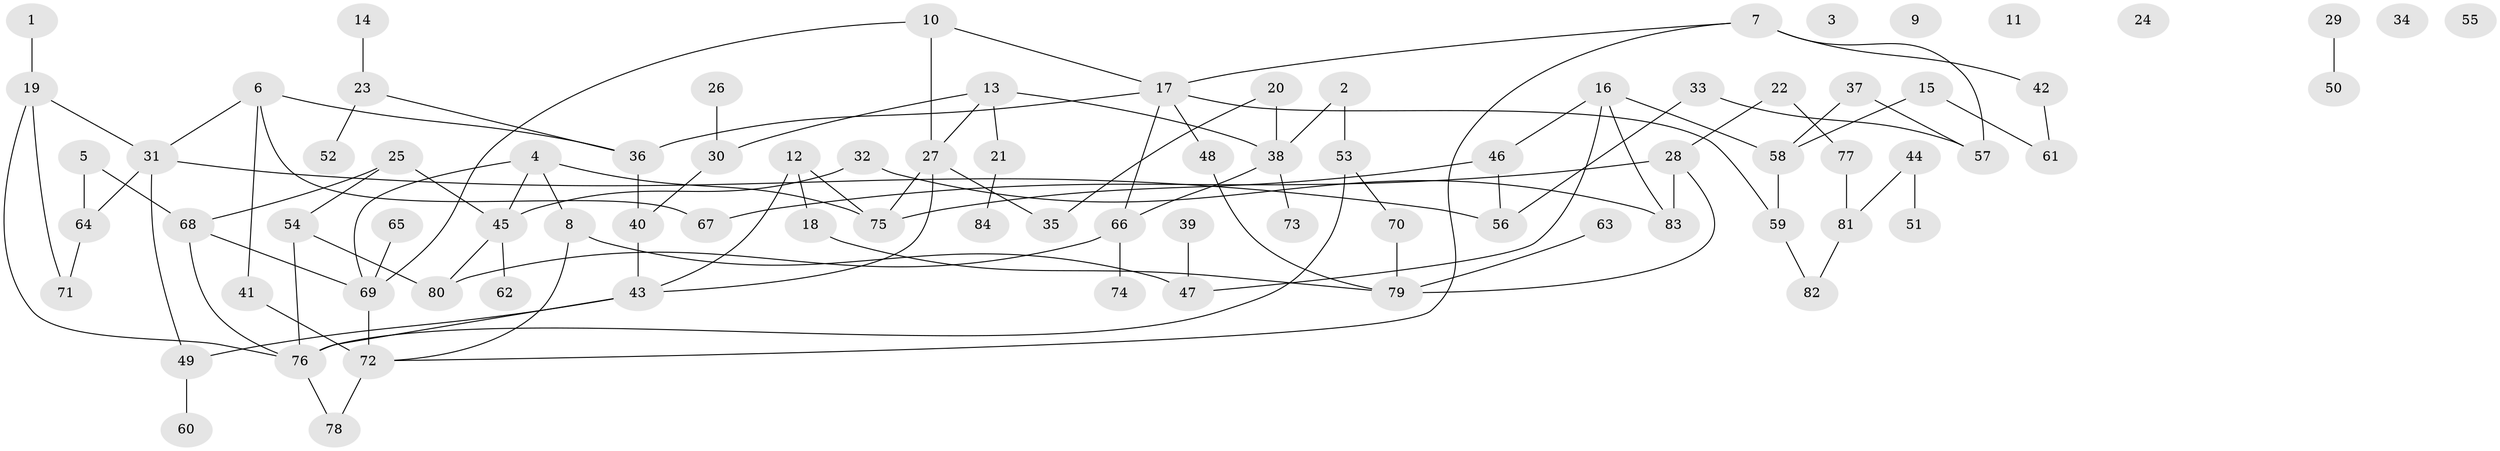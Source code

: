 // coarse degree distribution, {7: 0.057692307692307696, 4: 0.11538461538461539, 3: 0.19230769230769232, 12: 0.019230769230769232, 2: 0.34615384615384615, 5: 0.07692307692307693, 8: 0.019230769230769232, 1: 0.17307692307692307}
// Generated by graph-tools (version 1.1) at 2025/48/03/04/25 22:48:30]
// undirected, 84 vertices, 108 edges
graph export_dot {
  node [color=gray90,style=filled];
  1;
  2;
  3;
  4;
  5;
  6;
  7;
  8;
  9;
  10;
  11;
  12;
  13;
  14;
  15;
  16;
  17;
  18;
  19;
  20;
  21;
  22;
  23;
  24;
  25;
  26;
  27;
  28;
  29;
  30;
  31;
  32;
  33;
  34;
  35;
  36;
  37;
  38;
  39;
  40;
  41;
  42;
  43;
  44;
  45;
  46;
  47;
  48;
  49;
  50;
  51;
  52;
  53;
  54;
  55;
  56;
  57;
  58;
  59;
  60;
  61;
  62;
  63;
  64;
  65;
  66;
  67;
  68;
  69;
  70;
  71;
  72;
  73;
  74;
  75;
  76;
  77;
  78;
  79;
  80;
  81;
  82;
  83;
  84;
  1 -- 19;
  2 -- 38;
  2 -- 53;
  4 -- 8;
  4 -- 45;
  4 -- 69;
  4 -- 75;
  5 -- 64;
  5 -- 68;
  6 -- 31;
  6 -- 36;
  6 -- 41;
  6 -- 67;
  7 -- 17;
  7 -- 42;
  7 -- 57;
  7 -- 72;
  8 -- 47;
  8 -- 72;
  10 -- 17;
  10 -- 27;
  10 -- 69;
  12 -- 18;
  12 -- 43;
  12 -- 75;
  13 -- 21;
  13 -- 27;
  13 -- 30;
  13 -- 38;
  14 -- 23;
  15 -- 58;
  15 -- 61;
  16 -- 46;
  16 -- 47;
  16 -- 58;
  16 -- 83;
  17 -- 36;
  17 -- 48;
  17 -- 59;
  17 -- 66;
  18 -- 79;
  19 -- 31;
  19 -- 71;
  19 -- 76;
  20 -- 35;
  20 -- 38;
  21 -- 84;
  22 -- 28;
  22 -- 77;
  23 -- 36;
  23 -- 52;
  25 -- 45;
  25 -- 54;
  25 -- 68;
  26 -- 30;
  27 -- 35;
  27 -- 43;
  27 -- 75;
  28 -- 67;
  28 -- 79;
  28 -- 83;
  29 -- 50;
  30 -- 40;
  31 -- 49;
  31 -- 56;
  31 -- 64;
  32 -- 45;
  32 -- 83;
  33 -- 56;
  33 -- 57;
  36 -- 40;
  37 -- 57;
  37 -- 58;
  38 -- 66;
  38 -- 73;
  39 -- 47;
  40 -- 43;
  41 -- 72;
  42 -- 61;
  43 -- 49;
  43 -- 76;
  44 -- 51;
  44 -- 81;
  45 -- 62;
  45 -- 80;
  46 -- 56;
  46 -- 75;
  48 -- 79;
  49 -- 60;
  53 -- 70;
  53 -- 76;
  54 -- 76;
  54 -- 80;
  58 -- 59;
  59 -- 82;
  63 -- 79;
  64 -- 71;
  65 -- 69;
  66 -- 74;
  66 -- 80;
  68 -- 69;
  68 -- 76;
  69 -- 72;
  70 -- 79;
  72 -- 78;
  76 -- 78;
  77 -- 81;
  81 -- 82;
}
